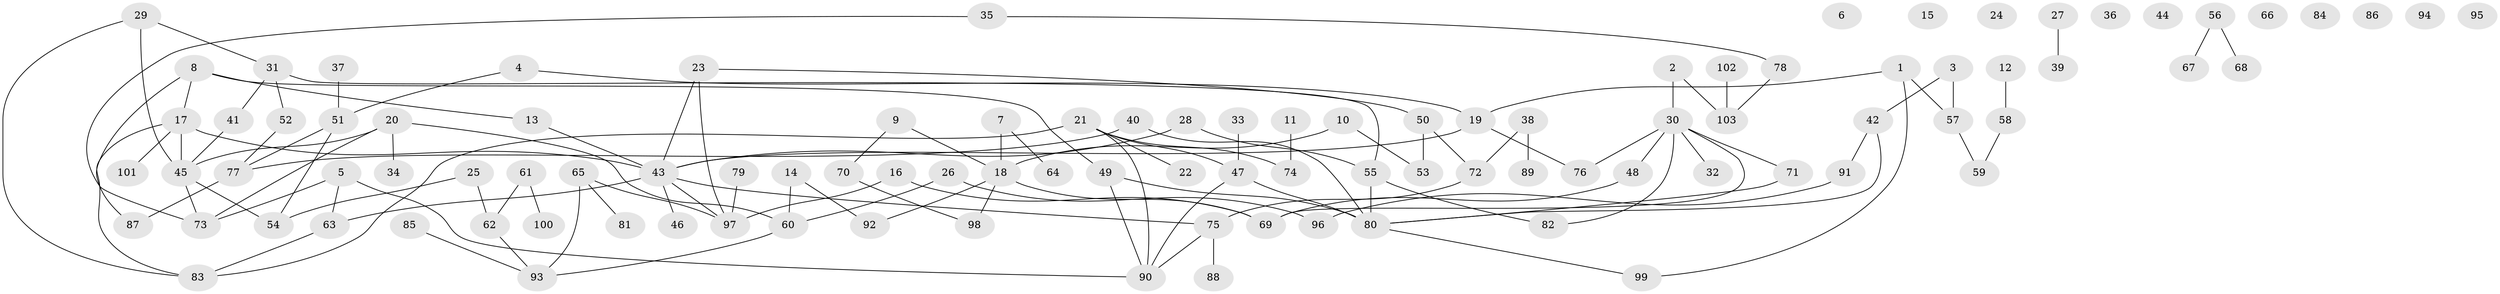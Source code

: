 // Generated by graph-tools (version 1.1) at 2025/49/03/09/25 03:49:05]
// undirected, 103 vertices, 122 edges
graph export_dot {
graph [start="1"]
  node [color=gray90,style=filled];
  1;
  2;
  3;
  4;
  5;
  6;
  7;
  8;
  9;
  10;
  11;
  12;
  13;
  14;
  15;
  16;
  17;
  18;
  19;
  20;
  21;
  22;
  23;
  24;
  25;
  26;
  27;
  28;
  29;
  30;
  31;
  32;
  33;
  34;
  35;
  36;
  37;
  38;
  39;
  40;
  41;
  42;
  43;
  44;
  45;
  46;
  47;
  48;
  49;
  50;
  51;
  52;
  53;
  54;
  55;
  56;
  57;
  58;
  59;
  60;
  61;
  62;
  63;
  64;
  65;
  66;
  67;
  68;
  69;
  70;
  71;
  72;
  73;
  74;
  75;
  76;
  77;
  78;
  79;
  80;
  81;
  82;
  83;
  84;
  85;
  86;
  87;
  88;
  89;
  90;
  91;
  92;
  93;
  94;
  95;
  96;
  97;
  98;
  99;
  100;
  101;
  102;
  103;
  1 -- 19;
  1 -- 57;
  1 -- 99;
  2 -- 30;
  2 -- 103;
  3 -- 42;
  3 -- 57;
  4 -- 19;
  4 -- 51;
  5 -- 63;
  5 -- 73;
  5 -- 90;
  7 -- 18;
  7 -- 64;
  8 -- 13;
  8 -- 17;
  8 -- 49;
  8 -- 87;
  9 -- 18;
  9 -- 70;
  10 -- 18;
  10 -- 53;
  11 -- 74;
  12 -- 58;
  13 -- 43;
  14 -- 60;
  14 -- 92;
  16 -- 69;
  16 -- 97;
  17 -- 43;
  17 -- 45;
  17 -- 83;
  17 -- 101;
  18 -- 69;
  18 -- 92;
  18 -- 98;
  19 -- 43;
  19 -- 76;
  20 -- 34;
  20 -- 45;
  20 -- 60;
  20 -- 73;
  21 -- 22;
  21 -- 47;
  21 -- 74;
  21 -- 83;
  21 -- 90;
  23 -- 43;
  23 -- 50;
  23 -- 97;
  25 -- 54;
  25 -- 62;
  26 -- 60;
  26 -- 96;
  27 -- 39;
  28 -- 43;
  28 -- 55;
  29 -- 31;
  29 -- 45;
  29 -- 83;
  30 -- 32;
  30 -- 48;
  30 -- 69;
  30 -- 71;
  30 -- 76;
  30 -- 82;
  31 -- 41;
  31 -- 52;
  31 -- 55;
  33 -- 47;
  35 -- 73;
  35 -- 78;
  37 -- 51;
  38 -- 72;
  38 -- 89;
  40 -- 77;
  40 -- 80;
  41 -- 45;
  42 -- 80;
  42 -- 91;
  43 -- 46;
  43 -- 63;
  43 -- 75;
  43 -- 97;
  45 -- 54;
  45 -- 73;
  47 -- 80;
  47 -- 90;
  48 -- 69;
  49 -- 80;
  49 -- 90;
  50 -- 53;
  50 -- 72;
  51 -- 54;
  51 -- 77;
  52 -- 77;
  55 -- 80;
  55 -- 82;
  56 -- 67;
  56 -- 68;
  57 -- 59;
  58 -- 59;
  60 -- 93;
  61 -- 62;
  61 -- 100;
  62 -- 93;
  63 -- 83;
  65 -- 81;
  65 -- 93;
  65 -- 97;
  70 -- 98;
  71 -- 80;
  72 -- 75;
  75 -- 88;
  75 -- 90;
  77 -- 87;
  78 -- 103;
  79 -- 97;
  80 -- 99;
  85 -- 93;
  91 -- 96;
  102 -- 103;
}
